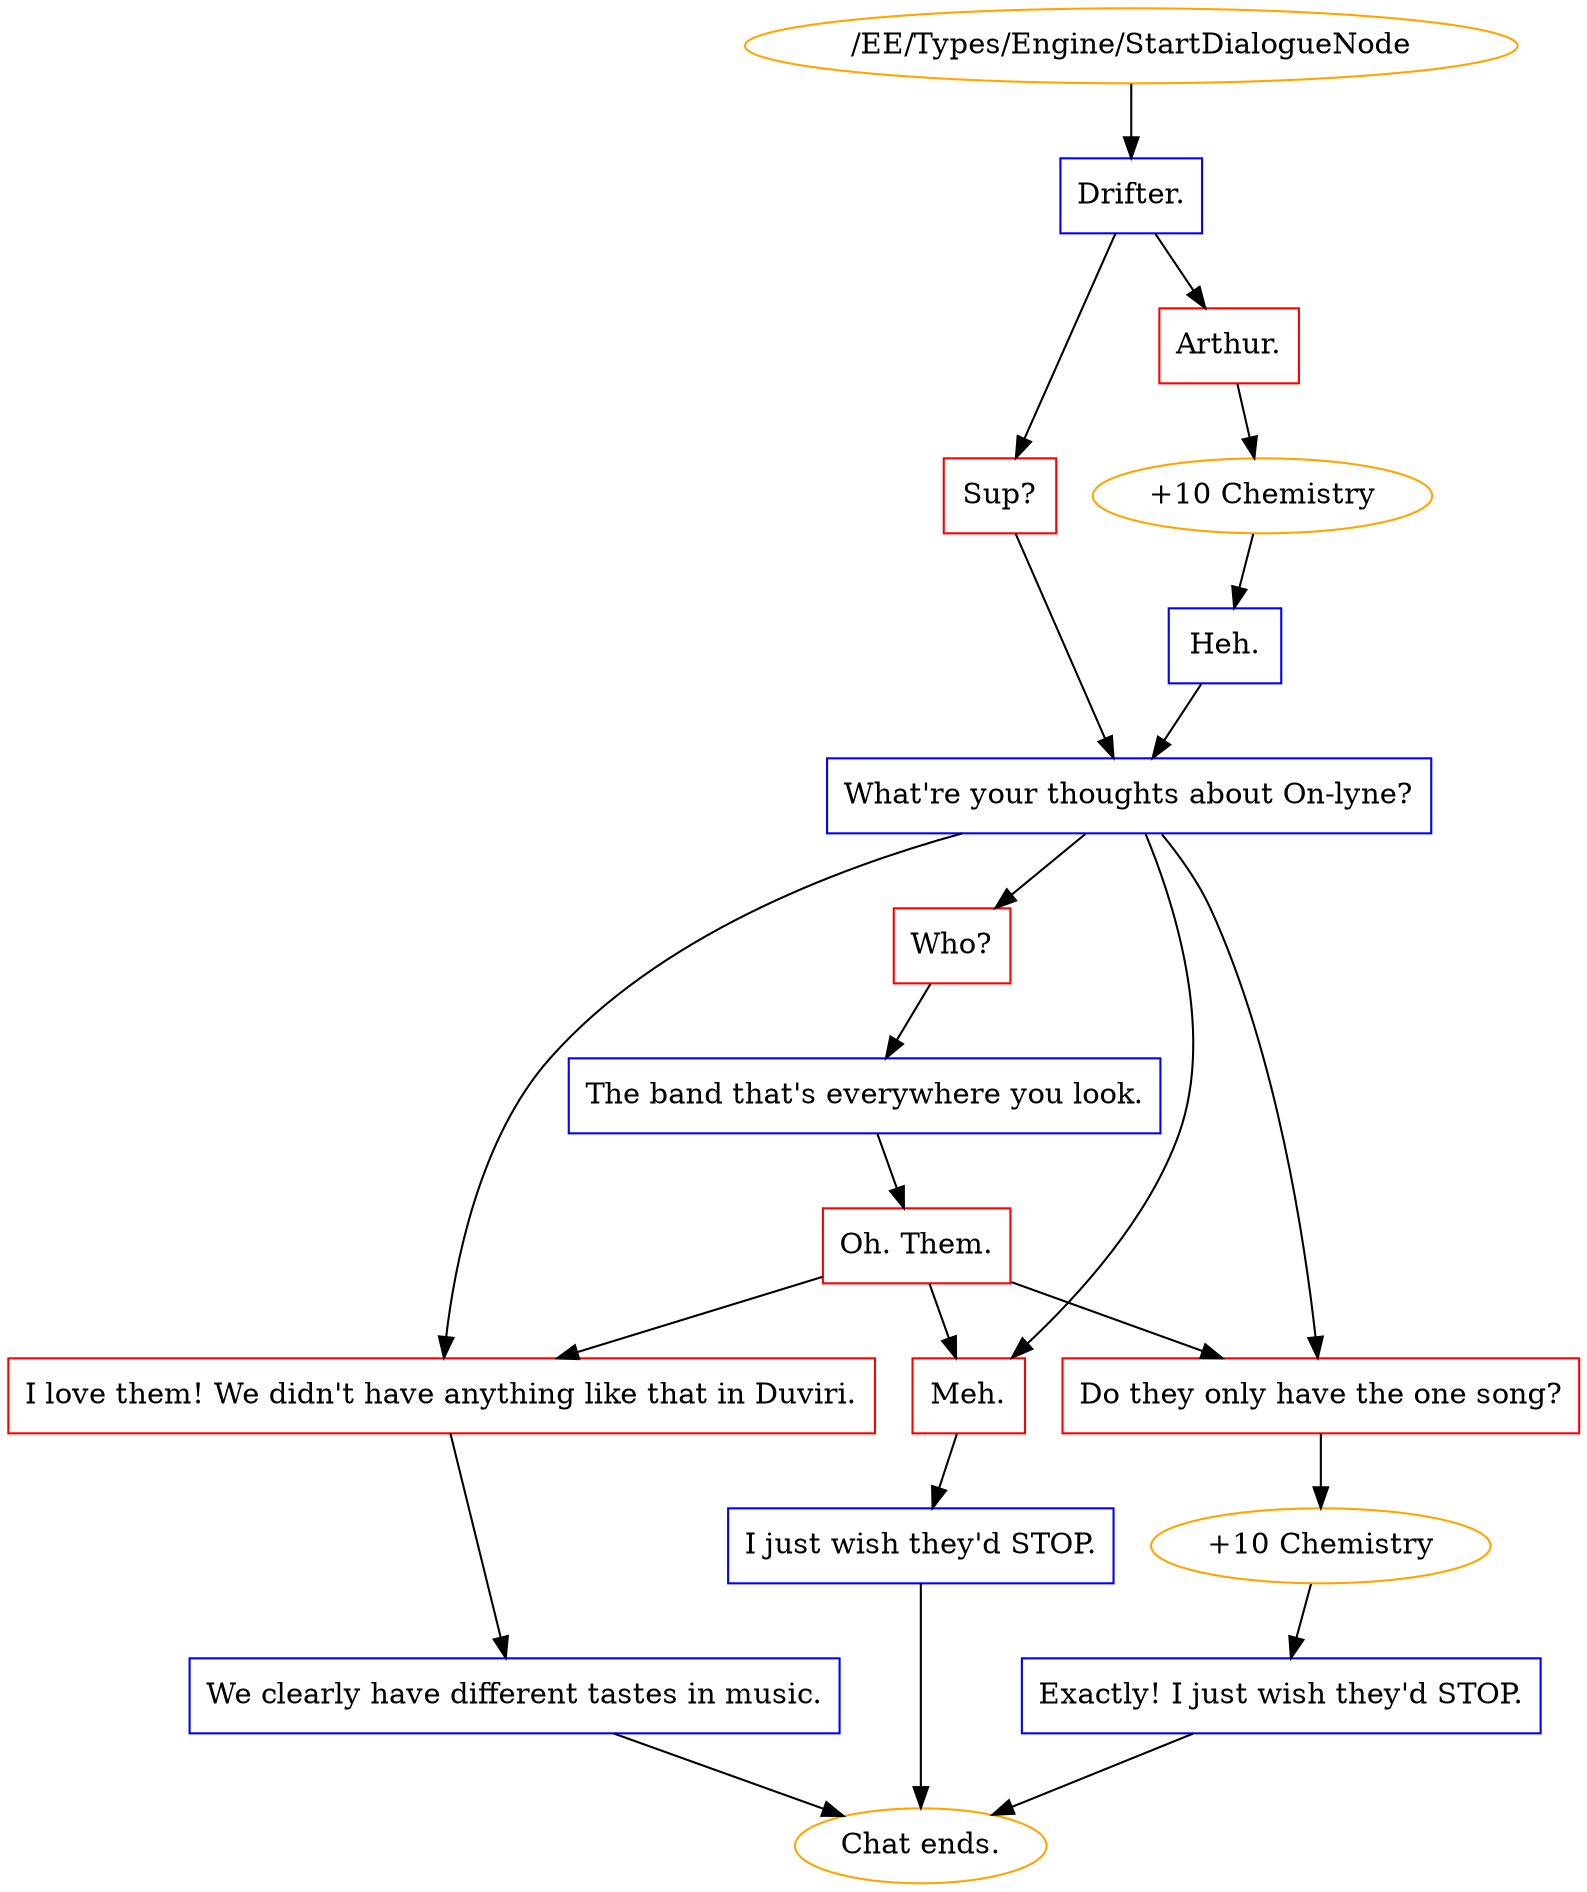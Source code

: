 digraph {
	21 [label="/EE/Types/Engine/StartDialogueNode",color=orange];
		21 -> 20;
	20 [label="Drifter.",shape=box,color=blue];
		20 -> 22;
		20 -> 23;
	22 [label="Arthur.",shape=box,color=red];
		22 -> 24;
	23 [label="Sup?",shape=box,color=red];
		23 -> 25;
	24 [label="+10 Chemistry",color=orange];
		24 -> 3143;
	25 [label="What're your thoughts about On-lyne?",shape=box,color=blue];
		25 -> 32;
		25 -> 27;
		25 -> 28;
		25 -> 29;
	3143 [label="Heh.",shape=box,color=blue];
		3143 -> 25;
	32 [label="Who?",shape=box,color=red];
		32 -> 33;
	27 [label="Do they only have the one song?",shape=box,color=red];
		27 -> 30;
	28 [label="I love them! We didn't have anything like that in Duviri.",shape=box,color=red];
		28 -> 34;
	29 [label="Meh.",shape=box,color=red];
		29 -> 35;
	33 [label="The band that's everywhere you look.",shape=box,color=blue];
		33 -> 26;
	30 [label="+10 Chemistry",color=orange];
		30 -> 31;
	34 [label="We clearly have different tastes in music.",shape=box,color=blue];
		34 -> "Chat ends.";
	35 [label="I just wish they'd STOP.",shape=box,color=blue];
		35 -> "Chat ends.";
	26 [label="Oh. Them.",shape=box,color=red];
		26 -> 27;
		26 -> 28;
		26 -> 29;
	31 [label="Exactly! I just wish they'd STOP.",shape=box,color=blue];
		31 -> "Chat ends.";
	"Chat ends." [color=orange];
	"Chat ends." [color=orange];
	"Chat ends." [color=orange];
}